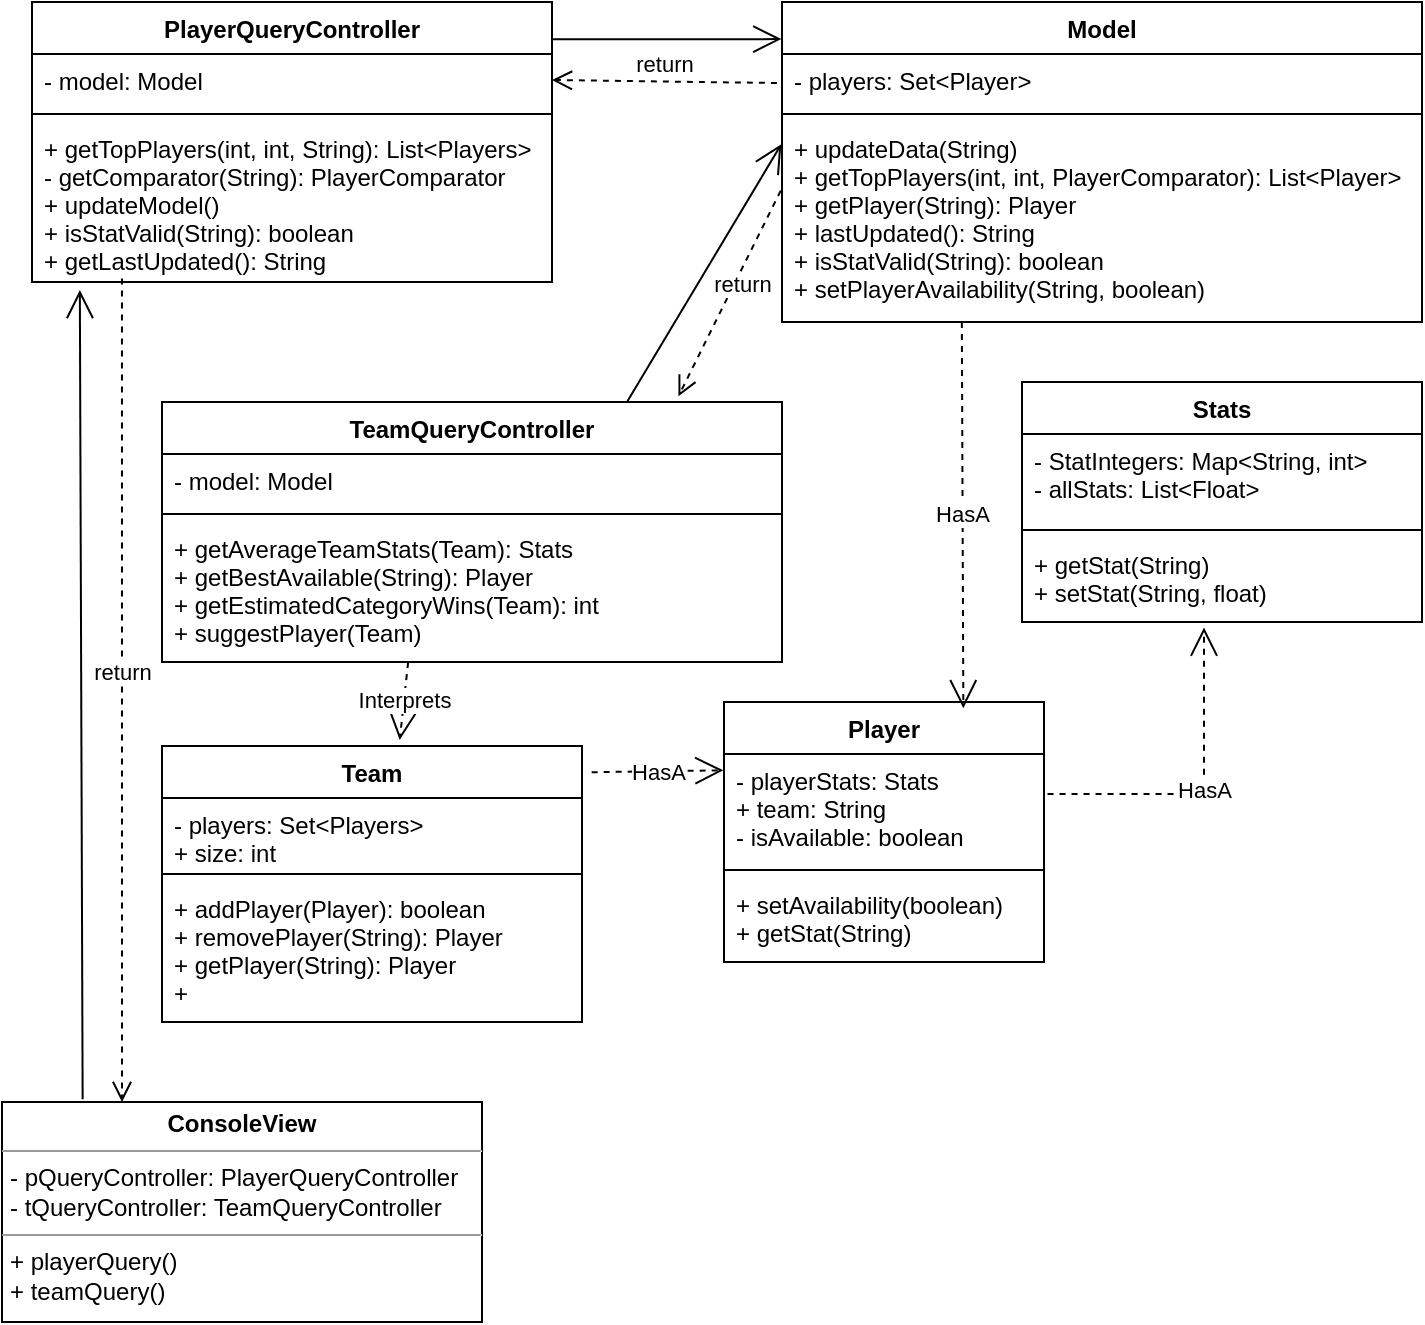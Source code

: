 <mxfile type="device" version="12.7.9"><diagram id="74rjhr4VjozDPnJ55KPr" name="Page-1"><mxGraphModel grid="1" dx="693" dy="1140" gridSize="10" guides="1" tooltips="1" connect="1" arrows="1" fold="1" page="1" pageScale="1" pageWidth="850" pageHeight="1100" math="0" shadow="0"><root><mxCell id="0"/><mxCell id="1" parent="0"/><mxCell id="8n_6MeV4LeisJB1iBMlU-5" style="swimlane;fontStyle=1;align=center;verticalAlign=top;childLayout=stackLayout;horizontal=1;startSize=26;horizontalStack=0;resizeParent=1;resizeParentMax=0;resizeLast=0;collapsible=1;marginBottom=0;" value="Model" parent="1" vertex="1"><mxGeometry x="470" as="geometry" y="40" width="320" height="160"/></mxCell><mxCell id="8n_6MeV4LeisJB1iBMlU-6" style="text;strokeColor=none;fillColor=none;align=left;verticalAlign=top;spacingLeft=4;spacingRight=4;overflow=hidden;rotatable=0;points=[[0,0.5],[1,0.5]];portConstraint=eastwest;" value="- players: Set&lt;Player&gt;" parent="8n_6MeV4LeisJB1iBMlU-5" vertex="1"><mxGeometry as="geometry" y="26" width="320" height="26"/></mxCell><mxCell id="8n_6MeV4LeisJB1iBMlU-7" style="line;strokeWidth=1;fillColor=none;align=left;verticalAlign=middle;spacingTop=-1;spacingLeft=3;spacingRight=3;rotatable=0;labelPosition=right;points=[];portConstraint=eastwest;" value="" parent="8n_6MeV4LeisJB1iBMlU-5" vertex="1"><mxGeometry as="geometry" y="52" width="320" height="8"/></mxCell><mxCell id="8n_6MeV4LeisJB1iBMlU-8" style="text;strokeColor=none;fillColor=none;align=left;verticalAlign=top;spacingLeft=4;spacingRight=4;overflow=hidden;rotatable=0;points=[[0,0.5],[1,0.5]];portConstraint=eastwest;" value="+ updateData(String)&#10;+ getTopPlayers(int, int, PlayerComparator): List&lt;Player&gt;&#10;+ getPlayer(String): Player&#10;+ lastUpdated(): String&#10;+ isStatValid(String): boolean&#10;+ setPlayerAvailability(String, boolean)" parent="8n_6MeV4LeisJB1iBMlU-5" vertex="1"><mxGeometry as="geometry" y="60" width="320" height="100"/></mxCell><mxCell id="8n_6MeV4LeisJB1iBMlU-13" style="swimlane;fontStyle=1;align=center;verticalAlign=top;childLayout=stackLayout;horizontal=1;startSize=26;horizontalStack=0;resizeParent=1;resizeParentMax=0;resizeLast=0;collapsible=1;marginBottom=0;" value="PlayerQueryController" parent="1" vertex="1"><mxGeometry x="95" as="geometry" y="40" width="260" height="140"/></mxCell><mxCell id="8n_6MeV4LeisJB1iBMlU-14" style="text;strokeColor=none;fillColor=none;align=left;verticalAlign=top;spacingLeft=4;spacingRight=4;overflow=hidden;rotatable=0;points=[[0,0.5],[1,0.5]];portConstraint=eastwest;" value="- model: Model" parent="8n_6MeV4LeisJB1iBMlU-13" vertex="1"><mxGeometry as="geometry" y="26" width="260" height="26"/></mxCell><mxCell id="8n_6MeV4LeisJB1iBMlU-15" style="line;strokeWidth=1;fillColor=none;align=left;verticalAlign=middle;spacingTop=-1;spacingLeft=3;spacingRight=3;rotatable=0;labelPosition=right;points=[];portConstraint=eastwest;" value="" parent="8n_6MeV4LeisJB1iBMlU-13" vertex="1"><mxGeometry as="geometry" y="52" width="260" height="8"/></mxCell><mxCell id="8n_6MeV4LeisJB1iBMlU-16" style="text;strokeColor=none;fillColor=none;align=left;verticalAlign=top;spacingLeft=4;spacingRight=4;overflow=hidden;rotatable=0;points=[[0,0.5],[1,0.5]];portConstraint=eastwest;" value="+ getTopPlayers(int, int, String): List&lt;Players&gt;&#10;- getComparator(String): PlayerComparator&#10;+ updateModel()&#10;+ isStatValid(String): boolean&#10;+ getLastUpdated(): String" parent="8n_6MeV4LeisJB1iBMlU-13" vertex="1"><mxGeometry as="geometry" y="60" width="260" height="80"/></mxCell><mxCell id="8n_6MeV4LeisJB1iBMlU-17" style="swimlane;fontStyle=1;align=center;verticalAlign=top;childLayout=stackLayout;horizontal=1;startSize=26;horizontalStack=0;resizeParent=1;resizeParentMax=0;resizeLast=0;collapsible=1;marginBottom=0;" value="TeamQueryController" parent="1" vertex="1"><mxGeometry x="160" as="geometry" y="240" width="310" height="130"/></mxCell><mxCell id="8n_6MeV4LeisJB1iBMlU-18" style="text;strokeColor=none;fillColor=none;align=left;verticalAlign=top;spacingLeft=4;spacingRight=4;overflow=hidden;rotatable=0;points=[[0,0.5],[1,0.5]];portConstraint=eastwest;" value="- model: Model" parent="8n_6MeV4LeisJB1iBMlU-17" vertex="1"><mxGeometry as="geometry" y="26" width="310" height="26"/></mxCell><mxCell id="8n_6MeV4LeisJB1iBMlU-19" style="line;strokeWidth=1;fillColor=none;align=left;verticalAlign=middle;spacingTop=-1;spacingLeft=3;spacingRight=3;rotatable=0;labelPosition=right;points=[];portConstraint=eastwest;" value="" parent="8n_6MeV4LeisJB1iBMlU-17" vertex="1"><mxGeometry as="geometry" y="52" width="310" height="8"/></mxCell><mxCell id="8n_6MeV4LeisJB1iBMlU-20" style="text;strokeColor=none;fillColor=none;align=left;verticalAlign=top;spacingLeft=4;spacingRight=4;overflow=hidden;rotatable=0;points=[[0,0.5],[1,0.5]];portConstraint=eastwest;" value="+ getAverageTeamStats(Team): Stats&#10;+ getBestAvailable(String): Player&#10;+ getEstimatedCategoryWins(Team): int&#10;+ suggestPlayer(Team)" parent="8n_6MeV4LeisJB1iBMlU-17" vertex="1"><mxGeometry as="geometry" y="60" width="310" height="70"/></mxCell><mxCell id="8n_6MeV4LeisJB1iBMlU-21" style="swimlane;fontStyle=1;align=center;verticalAlign=top;childLayout=stackLayout;horizontal=1;startSize=26;horizontalStack=0;resizeParent=1;resizeParentMax=0;resizeLast=0;collapsible=1;marginBottom=0;" value="Team" parent="1" vertex="1"><mxGeometry x="160" as="geometry" y="412" width="210" height="138"/></mxCell><mxCell id="8n_6MeV4LeisJB1iBMlU-22" style="text;strokeColor=none;fillColor=none;align=left;verticalAlign=top;spacingLeft=4;spacingRight=4;overflow=hidden;rotatable=0;points=[[0,0.5],[1,0.5]];portConstraint=eastwest;" value="- players: Set&lt;Players&gt;&#10;+ size: int" parent="8n_6MeV4LeisJB1iBMlU-21" vertex="1"><mxGeometry as="geometry" y="26" width="210" height="34"/></mxCell><mxCell id="8n_6MeV4LeisJB1iBMlU-23" style="line;strokeWidth=1;fillColor=none;align=left;verticalAlign=middle;spacingTop=-1;spacingLeft=3;spacingRight=3;rotatable=0;labelPosition=right;points=[];portConstraint=eastwest;" value="" parent="8n_6MeV4LeisJB1iBMlU-21" vertex="1"><mxGeometry as="geometry" y="60" width="210" height="8"/></mxCell><mxCell id="8n_6MeV4LeisJB1iBMlU-24" style="text;strokeColor=none;fillColor=none;align=left;verticalAlign=top;spacingLeft=4;spacingRight=4;overflow=hidden;rotatable=0;points=[[0,0.5],[1,0.5]];portConstraint=eastwest;" value="+ addPlayer(Player): boolean&#10;+ removePlayer(String): Player&#10;+ getPlayer(String): Player&#10;+  " parent="8n_6MeV4LeisJB1iBMlU-21" vertex="1"><mxGeometry as="geometry" y="68" width="210" height="70"/></mxCell><mxCell id="8n_6MeV4LeisJB1iBMlU-25" style="swimlane;fontStyle=1;align=center;verticalAlign=top;childLayout=stackLayout;horizontal=1;startSize=26;horizontalStack=0;resizeParent=1;resizeParentMax=0;resizeLast=0;collapsible=1;marginBottom=0;" value="Player" parent="1" vertex="1"><mxGeometry x="441" as="geometry" y="390" width="160" height="130"/></mxCell><mxCell id="8n_6MeV4LeisJB1iBMlU-26" style="text;strokeColor=none;fillColor=none;align=left;verticalAlign=top;spacingLeft=4;spacingRight=4;overflow=hidden;rotatable=0;points=[[0,0.5],[1,0.5]];portConstraint=eastwest;" value="- playerStats: Stats&#10;+ team: String&#10;- isAvailable: boolean" parent="8n_6MeV4LeisJB1iBMlU-25" vertex="1"><mxGeometry as="geometry" y="26" width="160" height="54"/></mxCell><mxCell id="8n_6MeV4LeisJB1iBMlU-27" style="line;strokeWidth=1;fillColor=none;align=left;verticalAlign=middle;spacingTop=-1;spacingLeft=3;spacingRight=3;rotatable=0;labelPosition=right;points=[];portConstraint=eastwest;" value="" parent="8n_6MeV4LeisJB1iBMlU-25" vertex="1"><mxGeometry as="geometry" y="80" width="160" height="8"/></mxCell><mxCell id="8n_6MeV4LeisJB1iBMlU-28" style="text;strokeColor=none;fillColor=none;align=left;verticalAlign=top;spacingLeft=4;spacingRight=4;overflow=hidden;rotatable=0;points=[[0,0.5],[1,0.5]];portConstraint=eastwest;" value="+ setAvailability(boolean)&#10;+ getStat(String)&#10;" parent="8n_6MeV4LeisJB1iBMlU-25" vertex="1"><mxGeometry as="geometry" y="88" width="160" height="42"/></mxCell><mxCell id="HDS3KUYI6pgA62U6r4ua-1" style="swimlane;fontStyle=1;align=center;verticalAlign=top;childLayout=stackLayout;horizontal=1;startSize=26;horizontalStack=0;resizeParent=1;resizeParentMax=0;resizeLast=0;collapsible=1;marginBottom=0;" value="Stats" parent="1" vertex="1"><mxGeometry x="590" as="geometry" y="230" width="200" height="120"/></mxCell><mxCell id="HDS3KUYI6pgA62U6r4ua-2" style="text;strokeColor=none;fillColor=none;align=left;verticalAlign=top;spacingLeft=4;spacingRight=4;overflow=hidden;rotatable=0;points=[[0,0.5],[1,0.5]];portConstraint=eastwest;fontStyle=0" value="- StatIntegers: Map&lt;String, int&gt;&#10;- allStats: List&lt;Float&gt;" parent="HDS3KUYI6pgA62U6r4ua-1" vertex="1"><mxGeometry as="geometry" y="26" width="200" height="44"/></mxCell><mxCell id="HDS3KUYI6pgA62U6r4ua-3" style="line;strokeWidth=1;fillColor=none;align=left;verticalAlign=middle;spacingTop=-1;spacingLeft=3;spacingRight=3;rotatable=0;labelPosition=right;points=[];portConstraint=eastwest;" value="" parent="HDS3KUYI6pgA62U6r4ua-1" vertex="1"><mxGeometry as="geometry" y="70" width="200" height="8"/></mxCell><mxCell id="HDS3KUYI6pgA62U6r4ua-4" style="text;strokeColor=none;fillColor=none;align=left;verticalAlign=top;spacingLeft=4;spacingRight=4;overflow=hidden;rotatable=0;points=[[0,0.5],[1,0.5]];portConstraint=eastwest;" value="+ getStat(String)&#10;+ setStat(String, float)" parent="HDS3KUYI6pgA62U6r4ua-1" vertex="1"><mxGeometry as="geometry" y="78" width="200" height="42"/></mxCell><mxCell id="HDS3KUYI6pgA62U6r4ua-9" style="endArrow=open;endFill=1;endSize=12;html=1;entryX=-0.001;entryY=0.116;entryDx=0;entryDy=0;entryPerimeter=0;exitX=1;exitY=0.133;exitDx=0;exitDy=0;exitPerimeter=0;" target="8n_6MeV4LeisJB1iBMlU-5" value="" parent="1" edge="1" source="8n_6MeV4LeisJB1iBMlU-13"><mxGeometry as="geometry" width="160" relative="1"><mxPoint x="280" as="sourcePoint" y="59"/><mxPoint x="300" as="targetPoint" y="60"/></mxGeometry></mxCell><mxCell id="HDS3KUYI6pgA62U6r4ua-10" style="html=1;verticalAlign=bottom;endArrow=open;dashed=1;endSize=8;entryX=1;entryY=0.5;entryDx=0;entryDy=0;exitX=-0.008;exitY=0.558;exitDx=0;exitDy=0;exitPerimeter=0;" target="8n_6MeV4LeisJB1iBMlU-14" value="return" parent="1" edge="1" source="8n_6MeV4LeisJB1iBMlU-6"><mxGeometry as="geometry" relative="1"><mxPoint x="360" as="sourcePoint" y="80"/><mxPoint x="275" as="targetPoint" y="80"/></mxGeometry></mxCell><mxCell id="HDS3KUYI6pgA62U6r4ua-11" style="endArrow=open;endFill=1;endSize=12;html=1;entryX=-0.001;entryY=0.111;entryDx=0;entryDy=0;entryPerimeter=0;exitX=0.75;exitY=0;exitDx=0;exitDy=0;" target="8n_6MeV4LeisJB1iBMlU-8" value="" parent="1" edge="1" source="8n_6MeV4LeisJB1iBMlU-17"><mxGeometry as="geometry" width="160" relative="1"><mxPoint x="230" as="sourcePoint" y="200.06"/><mxPoint x="339.68" as="targetPoint" y="200.0"/></mxGeometry></mxCell><mxCell id="HDS3KUYI6pgA62U6r4ua-12" style="html=1;verticalAlign=bottom;endArrow=open;dashed=1;endSize=8;exitX=-0.002;exitY=0.343;exitDx=0;exitDy=0;exitPerimeter=0;entryX=0.833;entryY=-0.022;entryDx=0;entryDy=0;entryPerimeter=0;" target="8n_6MeV4LeisJB1iBMlU-17" value="return" parent="1" edge="1" source="8n_6MeV4LeisJB1iBMlU-8"><mxGeometry x="0.019" as="geometry" y="7" relative="1"><mxPoint x="407.44" as="sourcePoint" y="211.508"/><mxPoint x="420" as="targetPoint" y="125"/><mxPoint as="offset"/></mxGeometry></mxCell><mxCell id="HDS3KUYI6pgA62U6r4ua-13" style="endArrow=open;endSize=12;dashed=1;html=1;exitX=0.281;exitY=1;exitDx=0;exitDy=0;exitPerimeter=0;entryX=0.748;entryY=0.024;entryDx=0;entryDy=0;entryPerimeter=0;" target="8n_6MeV4LeisJB1iBMlU-25" value="HasA" parent="1" edge="1" source="8n_6MeV4LeisJB1iBMlU-8"><mxGeometry as="geometry" width="160" relative="1"><mxPoint x="390" as="sourcePoint" y="280"/><mxPoint x="550" as="targetPoint" y="280"/></mxGeometry></mxCell><mxCell id="HDS3KUYI6pgA62U6r4ua-14" style="endArrow=open;endSize=12;dashed=1;html=1;entryX=-0.002;entryY=0.151;entryDx=0;entryDy=0;entryPerimeter=0;exitX=1.023;exitY=0.095;exitDx=0;exitDy=0;exitPerimeter=0;" target="8n_6MeV4LeisJB1iBMlU-26" value="HasA" parent="1" edge="1" source="8n_6MeV4LeisJB1iBMlU-21"><mxGeometry as="geometry" width="160" relative="1"><mxPoint x="370" as="sourcePoint" y="424"/><mxPoint x="559.76" as="targetPoint" y="383.12"/></mxGeometry></mxCell><mxCell id="HDS3KUYI6pgA62U6r4ua-15" style="endArrow=open;endSize=12;dashed=1;html=1;exitX=1.011;exitY=0.371;exitDx=0;exitDy=0;exitPerimeter=0;entryX=0.455;entryY=1.067;entryDx=0;entryDy=0;entryPerimeter=0;" target="HDS3KUYI6pgA62U6r4ua-4" value="HasA" parent="1" edge="1" source="8n_6MeV4LeisJB1iBMlU-26"><mxGeometry as="geometry" width="160" relative="1"><mxPoint x="550.0" as="sourcePoint" y="260"/><mxPoint x="569.76" as="targetPoint" y="303.12"/><Array as="points"><mxPoint x="681" y="436"/></Array></mxGeometry></mxCell><mxCell id="HDS3KUYI6pgA62U6r4ua-23" style="endArrow=open;endSize=12;dashed=1;html=1;exitX=0.397;exitY=1.001;exitDx=0;exitDy=0;exitPerimeter=0;entryX=0.566;entryY=-0.022;entryDx=0;entryDy=0;entryPerimeter=0;" target="8n_6MeV4LeisJB1iBMlU-21" value="Interprets" parent="1" edge="1" source="8n_6MeV4LeisJB1iBMlU-20"><mxGeometry as="geometry" width="160" relative="1"><mxPoint x="320" as="sourcePoint" y="420"/><mxPoint x="480" as="targetPoint" y="420"/></mxGeometry></mxCell><mxCell id="HDS3KUYI6pgA62U6r4ua-25" style="verticalAlign=top;align=left;overflow=fill;fontSize=12;fontFamily=Helvetica;html=1;" value="&lt;p style=&quot;margin: 0px ; margin-top: 4px ; text-align: center&quot;&gt;&lt;b&gt;ConsoleView&lt;/b&gt;&lt;/p&gt;&lt;hr size=&quot;1&quot;&gt;&lt;p style=&quot;margin: 0px ; margin-left: 4px&quot;&gt;- pQueryController: PlayerQueryController&lt;/p&gt;&lt;p style=&quot;margin: 0px ; margin-left: 4px&quot;&gt;- tQueryController: TeamQueryController&lt;/p&gt;&lt;hr size=&quot;1&quot;&gt;&lt;p style=&quot;margin: 0px ; margin-left: 4px&quot;&gt;+ playerQuery()&lt;/p&gt;&lt;p style=&quot;margin: 0px ; margin-left: 4px&quot;&gt;+ teamQuery()&lt;/p&gt;" parent="1" vertex="1"><mxGeometry x="80" as="geometry" y="590" width="240" height="110"/></mxCell><mxCell id="HDS3KUYI6pgA62U6r4ua-26" style="endArrow=open;endFill=1;endSize=12;html=1;entryX=0.092;entryY=1.05;entryDx=0;entryDy=0;entryPerimeter=0;exitX=0.168;exitY=-0.012;exitDx=0;exitDy=0;exitPerimeter=0;" target="8n_6MeV4LeisJB1iBMlU-16" value="" parent="1" edge="1" source="HDS3KUYI6pgA62U6r4ua-25"><mxGeometry as="geometry" width="160" relative="1"><mxPoint x="140" as="sourcePoint" y="500"/><mxPoint x="110" as="targetPoint" y="250"/></mxGeometry></mxCell><mxCell id="HDS3KUYI6pgA62U6r4ua-27" style="html=1;verticalAlign=bottom;endArrow=open;dashed=1;endSize=8;exitX=0.173;exitY=0.978;exitDx=0;exitDy=0;exitPerimeter=0;entryX=0.25;entryY=0;entryDx=0;entryDy=0;" target="HDS3KUYI6pgA62U6r4ua-25" value="return" parent="1" edge="1" source="8n_6MeV4LeisJB1iBMlU-16"><mxGeometry as="geometry" relative="1"><mxPoint x="312.44" as="sourcePoint" y="229.998"/><mxPoint x="140" as="targetPoint" y="460"/></mxGeometry></mxCell></root></mxGraphModel></diagram></mxfile>